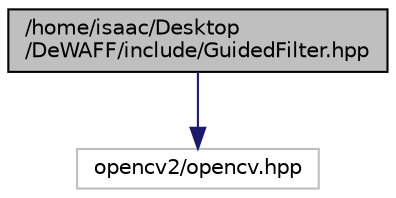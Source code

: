 digraph "/home/isaac/Desktop/DeWAFF/include/GuidedFilter.hpp"
{
 // LATEX_PDF_SIZE
  edge [fontname="Helvetica",fontsize="10",labelfontname="Helvetica",labelfontsize="10"];
  node [fontname="Helvetica",fontsize="10",shape=record];
  Node1 [label="/home/isaac/Desktop\l/DeWAFF/include/GuidedFilter.hpp",height=0.2,width=0.4,color="black", fillcolor="grey75", style="filled", fontcolor="black",tooltip="Guided filter implementation from https://github.com/atilimcetin/guided-filter."];
  Node1 -> Node2 [color="midnightblue",fontsize="10",style="solid",fontname="Helvetica"];
  Node2 [label="opencv2/opencv.hpp",height=0.2,width=0.4,color="grey75", fillcolor="white", style="filled",tooltip=" "];
}
